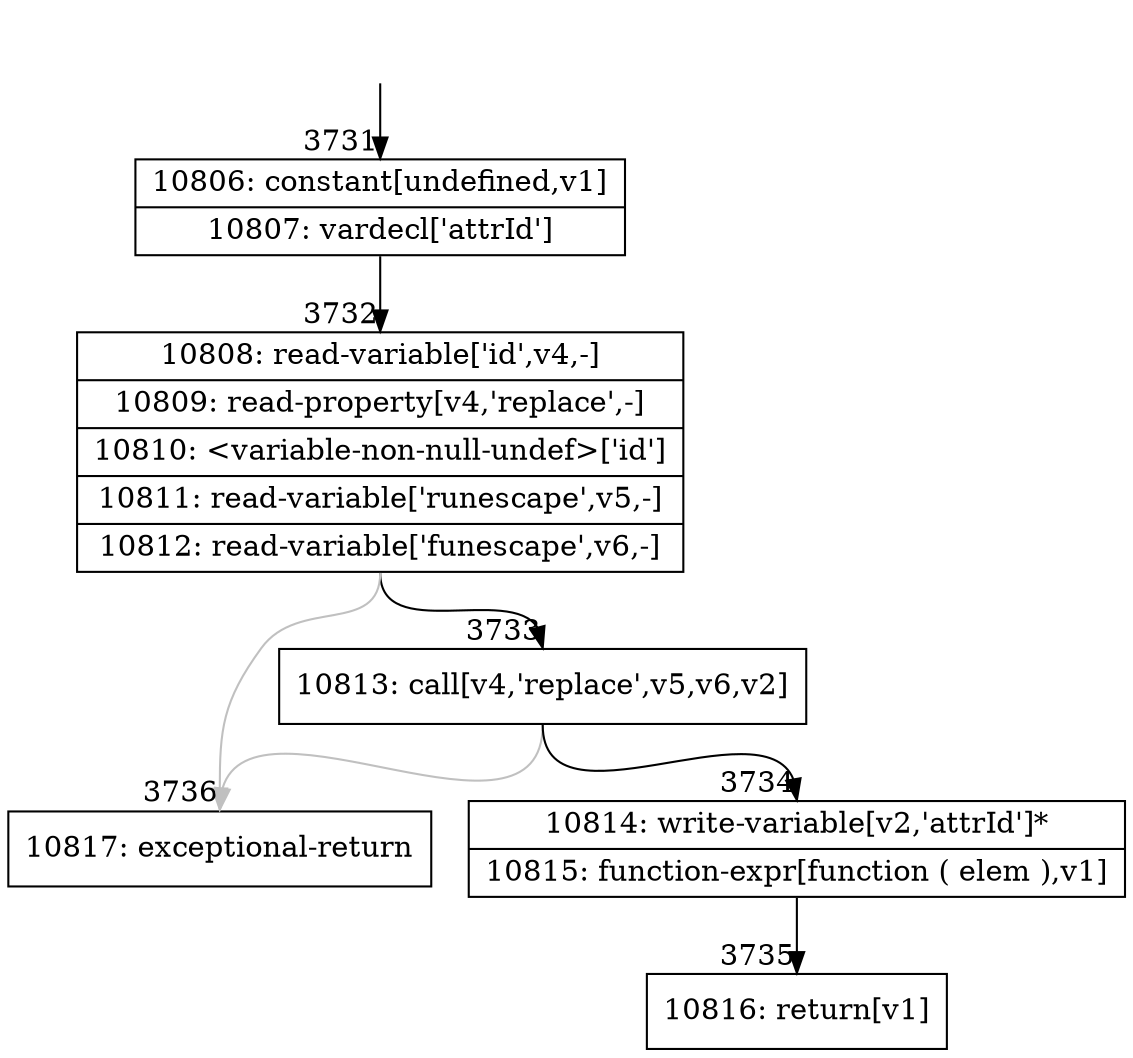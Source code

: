 digraph {
rankdir="TD"
BB_entry245[shape=none,label=""];
BB_entry245 -> BB3731 [tailport=s, headport=n, headlabel="    3731"]
BB3731 [shape=record label="{10806: constant[undefined,v1]|10807: vardecl['attrId']}" ] 
BB3731 -> BB3732 [tailport=s, headport=n, headlabel="      3732"]
BB3732 [shape=record label="{10808: read-variable['id',v4,-]|10809: read-property[v4,'replace',-]|10810: \<variable-non-null-undef\>['id']|10811: read-variable['runescape',v5,-]|10812: read-variable['funescape',v6,-]}" ] 
BB3732 -> BB3733 [tailport=s, headport=n, headlabel="      3733"]
BB3732 -> BB3736 [tailport=s, headport=n, color=gray, headlabel="      3736"]
BB3733 [shape=record label="{10813: call[v4,'replace',v5,v6,v2]}" ] 
BB3733 -> BB3734 [tailport=s, headport=n, headlabel="      3734"]
BB3733 -> BB3736 [tailport=s, headport=n, color=gray]
BB3734 [shape=record label="{10814: write-variable[v2,'attrId']*|10815: function-expr[function ( elem ),v1]}" ] 
BB3734 -> BB3735 [tailport=s, headport=n, headlabel="      3735"]
BB3735 [shape=record label="{10816: return[v1]}" ] 
BB3736 [shape=record label="{10817: exceptional-return}" ] 
}
